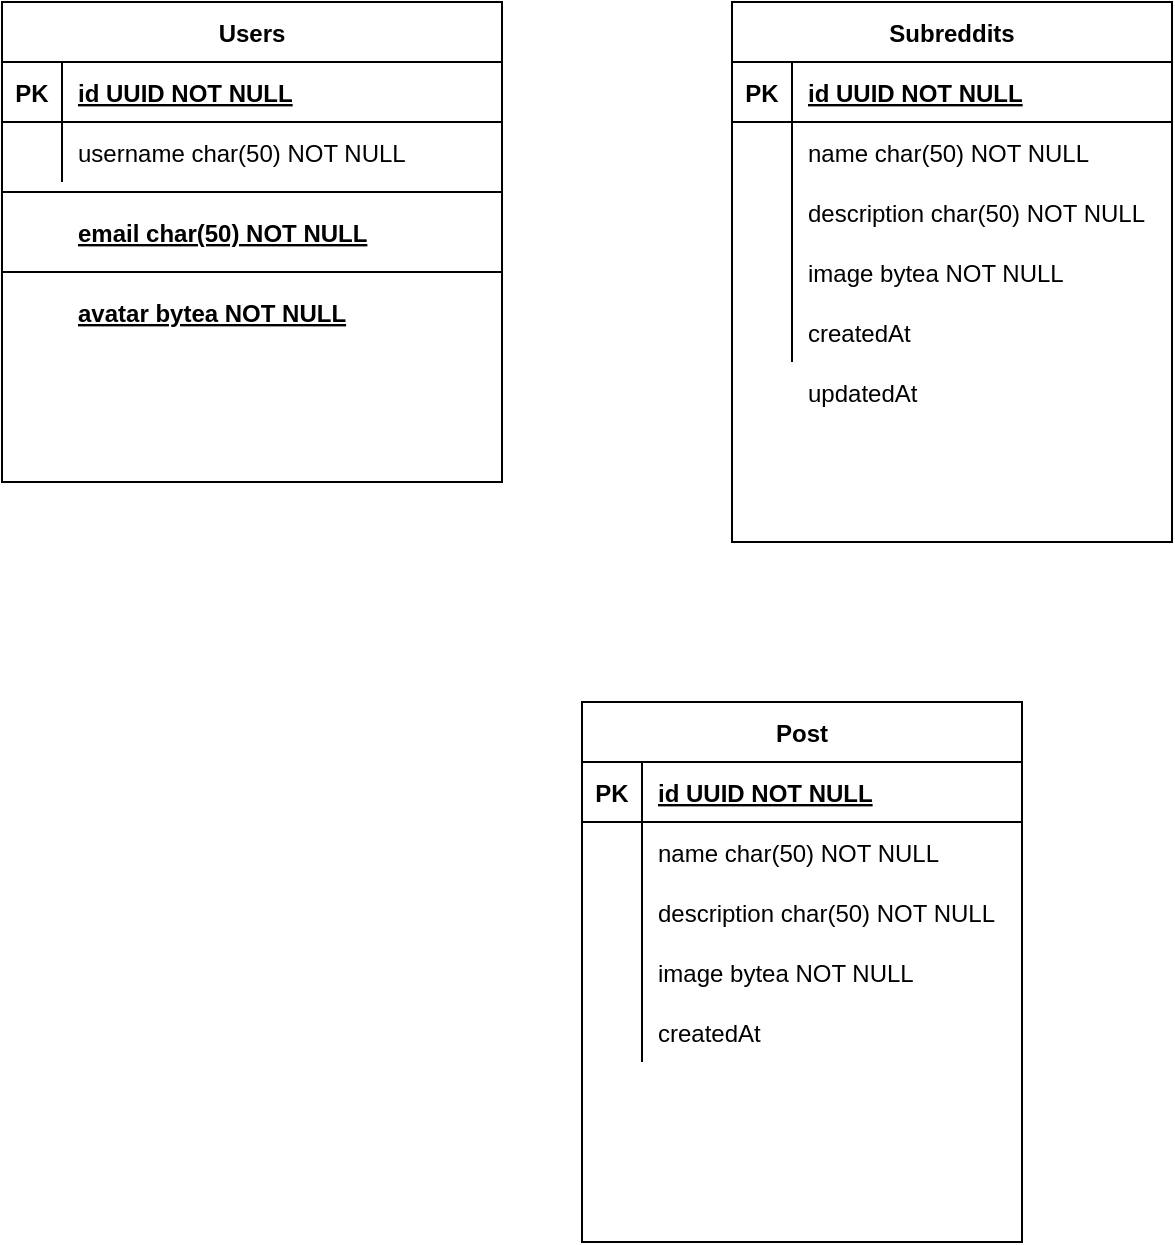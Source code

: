 <mxfile version="13.7.9" type="github">
  <diagram id="R2lEEEUBdFMjLlhIrx00" name="Page-1">
    <mxGraphModel dx="1221" dy="682" grid="1" gridSize="10" guides="1" tooltips="1" connect="1" arrows="1" fold="1" page="1" pageScale="1" pageWidth="850" pageHeight="1100" math="0" shadow="0" extFonts="Permanent Marker^https://fonts.googleapis.com/css?family=Permanent+Marker">
      <root>
        <mxCell id="0" />
        <mxCell id="1" parent="0" />
        <mxCell id="C-vyLk0tnHw3VtMMgP7b-23" value="Users" style="shape=table;startSize=30;container=1;collapsible=1;childLayout=tableLayout;fixedRows=1;rowLines=0;fontStyle=1;align=center;resizeLast=1;" parent="1" vertex="1">
          <mxGeometry x="60" y="110" width="250" height="240" as="geometry">
            <mxRectangle x="60" y="110" width="70" height="30" as="alternateBounds" />
          </mxGeometry>
        </mxCell>
        <mxCell id="C-vyLk0tnHw3VtMMgP7b-24" value="" style="shape=partialRectangle;collapsible=0;dropTarget=0;pointerEvents=0;fillColor=none;points=[[0,0.5],[1,0.5]];portConstraint=eastwest;top=0;left=0;right=0;bottom=1;" parent="C-vyLk0tnHw3VtMMgP7b-23" vertex="1">
          <mxGeometry y="30" width="250" height="30" as="geometry" />
        </mxCell>
        <mxCell id="C-vyLk0tnHw3VtMMgP7b-25" value="PK" style="shape=partialRectangle;overflow=hidden;connectable=0;fillColor=none;top=0;left=0;bottom=0;right=0;fontStyle=1;" parent="C-vyLk0tnHw3VtMMgP7b-24" vertex="1">
          <mxGeometry width="30" height="30" as="geometry" />
        </mxCell>
        <mxCell id="C-vyLk0tnHw3VtMMgP7b-26" value="id UUID NOT NULL " style="shape=partialRectangle;overflow=hidden;connectable=0;fillColor=none;top=0;left=0;bottom=0;right=0;align=left;spacingLeft=6;fontStyle=5;" parent="C-vyLk0tnHw3VtMMgP7b-24" vertex="1">
          <mxGeometry x="30" width="220" height="30" as="geometry" />
        </mxCell>
        <mxCell id="C-vyLk0tnHw3VtMMgP7b-27" value="" style="shape=partialRectangle;collapsible=0;dropTarget=0;pointerEvents=0;fillColor=none;points=[[0,0.5],[1,0.5]];portConstraint=eastwest;top=0;left=0;right=0;bottom=0;" parent="C-vyLk0tnHw3VtMMgP7b-23" vertex="1">
          <mxGeometry y="60" width="250" height="30" as="geometry" />
        </mxCell>
        <mxCell id="C-vyLk0tnHw3VtMMgP7b-28" value="" style="shape=partialRectangle;overflow=hidden;connectable=0;fillColor=none;top=0;left=0;bottom=0;right=0;" parent="C-vyLk0tnHw3VtMMgP7b-27" vertex="1">
          <mxGeometry width="30" height="30" as="geometry" />
        </mxCell>
        <mxCell id="C-vyLk0tnHw3VtMMgP7b-29" value="username char(50) NOT NULL" style="shape=partialRectangle;overflow=hidden;connectable=0;fillColor=none;top=0;left=0;bottom=0;right=0;align=left;spacingLeft=6;" parent="C-vyLk0tnHw3VtMMgP7b-27" vertex="1">
          <mxGeometry x="30" width="220" height="30" as="geometry" />
        </mxCell>
        <mxCell id="qoa4ilQgaidVr58dSebY-2" value="" style="line;strokeWidth=1;rotatable=0;dashed=0;labelPosition=right;align=left;verticalAlign=middle;spacingTop=0;spacingLeft=6;points=[];portConstraint=eastwest;fillColor=none;" vertex="1" parent="1">
          <mxGeometry x="60" y="200" width="250" height="10" as="geometry" />
        </mxCell>
        <mxCell id="qoa4ilQgaidVr58dSebY-3" value="email char(50) NOT NULL" style="shape=partialRectangle;overflow=hidden;connectable=0;top=0;left=0;bottom=0;right=0;align=left;spacingLeft=6;fontStyle=5;fillColor=none;strokeWidth=9;" vertex="1" parent="1">
          <mxGeometry x="90" y="210" width="220" height="30" as="geometry" />
        </mxCell>
        <mxCell id="qoa4ilQgaidVr58dSebY-4" value="" style="line;strokeWidth=1;rotatable=0;dashed=0;labelPosition=right;align=left;verticalAlign=middle;spacingTop=0;spacingLeft=6;points=[];portConstraint=eastwest;fillColor=none;" vertex="1" parent="1">
          <mxGeometry x="60" y="240" width="250" height="10" as="geometry" />
        </mxCell>
        <mxCell id="qoa4ilQgaidVr58dSebY-5" value="avatar bytea NOT NULL" style="shape=partialRectangle;overflow=hidden;connectable=0;top=0;left=0;bottom=0;right=0;align=left;spacingLeft=6;fontStyle=5;fillColor=none;strokeWidth=9;" vertex="1" parent="1">
          <mxGeometry x="90" y="250" width="220" height="30" as="geometry" />
        </mxCell>
        <mxCell id="qoa4ilQgaidVr58dSebY-6" value="Subreddits" style="shape=table;startSize=30;container=1;collapsible=1;childLayout=tableLayout;fixedRows=1;rowLines=0;fontStyle=1;align=center;resizeLast=1;strokeWidth=1;fillColor=none;" vertex="1" parent="1">
          <mxGeometry x="425" y="110" width="220" height="270" as="geometry" />
        </mxCell>
        <mxCell id="qoa4ilQgaidVr58dSebY-7" value="" style="shape=partialRectangle;collapsible=0;dropTarget=0;pointerEvents=0;fillColor=none;top=0;left=0;bottom=1;right=0;points=[[0,0.5],[1,0.5]];portConstraint=eastwest;" vertex="1" parent="qoa4ilQgaidVr58dSebY-6">
          <mxGeometry y="30" width="220" height="30" as="geometry" />
        </mxCell>
        <mxCell id="qoa4ilQgaidVr58dSebY-8" value="PK" style="shape=partialRectangle;connectable=0;fillColor=none;top=0;left=0;bottom=0;right=0;fontStyle=1;overflow=hidden;" vertex="1" parent="qoa4ilQgaidVr58dSebY-7">
          <mxGeometry width="30" height="30" as="geometry" />
        </mxCell>
        <mxCell id="qoa4ilQgaidVr58dSebY-9" value="id UUID NOT NULL" style="shape=partialRectangle;connectable=0;fillColor=none;top=0;left=0;bottom=0;right=0;align=left;spacingLeft=6;fontStyle=5;overflow=hidden;" vertex="1" parent="qoa4ilQgaidVr58dSebY-7">
          <mxGeometry x="30" width="190" height="30" as="geometry" />
        </mxCell>
        <mxCell id="qoa4ilQgaidVr58dSebY-10" value="" style="shape=partialRectangle;collapsible=0;dropTarget=0;pointerEvents=0;fillColor=none;top=0;left=0;bottom=0;right=0;points=[[0,0.5],[1,0.5]];portConstraint=eastwest;" vertex="1" parent="qoa4ilQgaidVr58dSebY-6">
          <mxGeometry y="60" width="220" height="30" as="geometry" />
        </mxCell>
        <mxCell id="qoa4ilQgaidVr58dSebY-11" value="" style="shape=partialRectangle;connectable=0;fillColor=none;top=0;left=0;bottom=0;right=0;editable=1;overflow=hidden;" vertex="1" parent="qoa4ilQgaidVr58dSebY-10">
          <mxGeometry width="30" height="30" as="geometry" />
        </mxCell>
        <mxCell id="qoa4ilQgaidVr58dSebY-12" value="name char(50) NOT NULL" style="shape=partialRectangle;connectable=0;fillColor=none;top=0;left=0;bottom=0;right=0;align=left;spacingLeft=6;overflow=hidden;" vertex="1" parent="qoa4ilQgaidVr58dSebY-10">
          <mxGeometry x="30" width="190" height="30" as="geometry" />
        </mxCell>
        <mxCell id="qoa4ilQgaidVr58dSebY-19" value="" style="shape=partialRectangle;collapsible=0;dropTarget=0;pointerEvents=0;fillColor=none;top=0;left=0;bottom=0;right=0;points=[[0,0.5],[1,0.5]];portConstraint=eastwest;" vertex="1" parent="qoa4ilQgaidVr58dSebY-6">
          <mxGeometry y="90" width="220" height="30" as="geometry" />
        </mxCell>
        <mxCell id="qoa4ilQgaidVr58dSebY-20" value="" style="shape=partialRectangle;connectable=0;fillColor=none;top=0;left=0;bottom=0;right=0;editable=1;overflow=hidden;" vertex="1" parent="qoa4ilQgaidVr58dSebY-19">
          <mxGeometry width="30" height="30" as="geometry" />
        </mxCell>
        <mxCell id="qoa4ilQgaidVr58dSebY-21" value="description char(50) NOT NULL" style="shape=partialRectangle;connectable=0;fillColor=none;top=0;left=0;bottom=0;right=0;align=left;spacingLeft=6;overflow=hidden;" vertex="1" parent="qoa4ilQgaidVr58dSebY-19">
          <mxGeometry x="30" width="190" height="30" as="geometry" />
        </mxCell>
        <mxCell id="qoa4ilQgaidVr58dSebY-13" value="" style="shape=partialRectangle;collapsible=0;dropTarget=0;pointerEvents=0;fillColor=none;top=0;left=0;bottom=0;right=0;points=[[0,0.5],[1,0.5]];portConstraint=eastwest;" vertex="1" parent="qoa4ilQgaidVr58dSebY-6">
          <mxGeometry y="120" width="220" height="30" as="geometry" />
        </mxCell>
        <mxCell id="qoa4ilQgaidVr58dSebY-14" value="" style="shape=partialRectangle;connectable=0;fillColor=none;top=0;left=0;bottom=0;right=0;editable=1;overflow=hidden;" vertex="1" parent="qoa4ilQgaidVr58dSebY-13">
          <mxGeometry width="30" height="30" as="geometry" />
        </mxCell>
        <mxCell id="qoa4ilQgaidVr58dSebY-15" value="image bytea NOT NULL" style="shape=partialRectangle;connectable=0;fillColor=none;top=0;left=0;bottom=0;right=0;align=left;spacingLeft=6;overflow=hidden;" vertex="1" parent="qoa4ilQgaidVr58dSebY-13">
          <mxGeometry x="30" width="190" height="30" as="geometry" />
        </mxCell>
        <mxCell id="qoa4ilQgaidVr58dSebY-16" value="" style="shape=partialRectangle;collapsible=0;dropTarget=0;pointerEvents=0;fillColor=none;top=0;left=0;bottom=0;right=0;points=[[0,0.5],[1,0.5]];portConstraint=eastwest;" vertex="1" parent="qoa4ilQgaidVr58dSebY-6">
          <mxGeometry y="150" width="220" height="30" as="geometry" />
        </mxCell>
        <mxCell id="qoa4ilQgaidVr58dSebY-17" value="" style="shape=partialRectangle;connectable=0;fillColor=none;top=0;left=0;bottom=0;right=0;editable=1;overflow=hidden;" vertex="1" parent="qoa4ilQgaidVr58dSebY-16">
          <mxGeometry width="30" height="30" as="geometry" />
        </mxCell>
        <mxCell id="qoa4ilQgaidVr58dSebY-18" value="createdAt " style="shape=partialRectangle;connectable=0;fillColor=none;top=0;left=0;bottom=0;right=0;align=left;spacingLeft=6;overflow=hidden;" vertex="1" parent="qoa4ilQgaidVr58dSebY-16">
          <mxGeometry x="30" width="190" height="30" as="geometry" />
        </mxCell>
        <mxCell id="qoa4ilQgaidVr58dSebY-22" value="" style="shape=partialRectangle;collapsible=0;dropTarget=0;pointerEvents=0;fillColor=none;top=0;left=0;bottom=0;right=0;points=[[0,0.5],[1,0.5]];portConstraint=eastwest;" vertex="1" parent="1">
          <mxGeometry x="425" y="290" width="220" height="30" as="geometry" />
        </mxCell>
        <mxCell id="qoa4ilQgaidVr58dSebY-23" value="" style="shape=partialRectangle;connectable=0;fillColor=none;top=0;left=0;bottom=0;right=0;editable=1;overflow=hidden;" vertex="1" parent="qoa4ilQgaidVr58dSebY-22">
          <mxGeometry width="30" height="30" as="geometry" />
        </mxCell>
        <mxCell id="qoa4ilQgaidVr58dSebY-24" value="updatedAt" style="shape=partialRectangle;connectable=0;fillColor=none;top=0;left=0;bottom=0;right=0;align=left;spacingLeft=6;overflow=hidden;" vertex="1" parent="qoa4ilQgaidVr58dSebY-22">
          <mxGeometry x="30" width="190" height="30" as="geometry" />
        </mxCell>
        <mxCell id="qoa4ilQgaidVr58dSebY-25" value="Post" style="shape=table;startSize=30;container=1;collapsible=1;childLayout=tableLayout;fixedRows=1;rowLines=0;fontStyle=1;align=center;resizeLast=1;strokeWidth=1;fillColor=none;" vertex="1" parent="1">
          <mxGeometry x="350" y="460" width="220" height="270" as="geometry" />
        </mxCell>
        <mxCell id="qoa4ilQgaidVr58dSebY-26" value="" style="shape=partialRectangle;collapsible=0;dropTarget=0;pointerEvents=0;fillColor=none;top=0;left=0;bottom=1;right=0;points=[[0,0.5],[1,0.5]];portConstraint=eastwest;" vertex="1" parent="qoa4ilQgaidVr58dSebY-25">
          <mxGeometry y="30" width="220" height="30" as="geometry" />
        </mxCell>
        <mxCell id="qoa4ilQgaidVr58dSebY-27" value="PK" style="shape=partialRectangle;connectable=0;fillColor=none;top=0;left=0;bottom=0;right=0;fontStyle=1;overflow=hidden;" vertex="1" parent="qoa4ilQgaidVr58dSebY-26">
          <mxGeometry width="30" height="30" as="geometry" />
        </mxCell>
        <mxCell id="qoa4ilQgaidVr58dSebY-28" value="id UUID NOT NULL" style="shape=partialRectangle;connectable=0;fillColor=none;top=0;left=0;bottom=0;right=0;align=left;spacingLeft=6;fontStyle=5;overflow=hidden;" vertex="1" parent="qoa4ilQgaidVr58dSebY-26">
          <mxGeometry x="30" width="190" height="30" as="geometry" />
        </mxCell>
        <mxCell id="qoa4ilQgaidVr58dSebY-29" value="" style="shape=partialRectangle;collapsible=0;dropTarget=0;pointerEvents=0;fillColor=none;top=0;left=0;bottom=0;right=0;points=[[0,0.5],[1,0.5]];portConstraint=eastwest;" vertex="1" parent="qoa4ilQgaidVr58dSebY-25">
          <mxGeometry y="60" width="220" height="30" as="geometry" />
        </mxCell>
        <mxCell id="qoa4ilQgaidVr58dSebY-30" value="" style="shape=partialRectangle;connectable=0;fillColor=none;top=0;left=0;bottom=0;right=0;editable=1;overflow=hidden;" vertex="1" parent="qoa4ilQgaidVr58dSebY-29">
          <mxGeometry width="30" height="30" as="geometry" />
        </mxCell>
        <mxCell id="qoa4ilQgaidVr58dSebY-31" value="name char(50) NOT NULL" style="shape=partialRectangle;connectable=0;fillColor=none;top=0;left=0;bottom=0;right=0;align=left;spacingLeft=6;overflow=hidden;" vertex="1" parent="qoa4ilQgaidVr58dSebY-29">
          <mxGeometry x="30" width="190" height="30" as="geometry" />
        </mxCell>
        <mxCell id="qoa4ilQgaidVr58dSebY-32" value="" style="shape=partialRectangle;collapsible=0;dropTarget=0;pointerEvents=0;fillColor=none;top=0;left=0;bottom=0;right=0;points=[[0,0.5],[1,0.5]];portConstraint=eastwest;" vertex="1" parent="qoa4ilQgaidVr58dSebY-25">
          <mxGeometry y="90" width="220" height="30" as="geometry" />
        </mxCell>
        <mxCell id="qoa4ilQgaidVr58dSebY-33" value="" style="shape=partialRectangle;connectable=0;fillColor=none;top=0;left=0;bottom=0;right=0;editable=1;overflow=hidden;" vertex="1" parent="qoa4ilQgaidVr58dSebY-32">
          <mxGeometry width="30" height="30" as="geometry" />
        </mxCell>
        <mxCell id="qoa4ilQgaidVr58dSebY-34" value="description char(50) NOT NULL" style="shape=partialRectangle;connectable=0;fillColor=none;top=0;left=0;bottom=0;right=0;align=left;spacingLeft=6;overflow=hidden;" vertex="1" parent="qoa4ilQgaidVr58dSebY-32">
          <mxGeometry x="30" width="190" height="30" as="geometry" />
        </mxCell>
        <mxCell id="qoa4ilQgaidVr58dSebY-35" value="" style="shape=partialRectangle;collapsible=0;dropTarget=0;pointerEvents=0;fillColor=none;top=0;left=0;bottom=0;right=0;points=[[0,0.5],[1,0.5]];portConstraint=eastwest;" vertex="1" parent="qoa4ilQgaidVr58dSebY-25">
          <mxGeometry y="120" width="220" height="30" as="geometry" />
        </mxCell>
        <mxCell id="qoa4ilQgaidVr58dSebY-36" value="" style="shape=partialRectangle;connectable=0;fillColor=none;top=0;left=0;bottom=0;right=0;editable=1;overflow=hidden;" vertex="1" parent="qoa4ilQgaidVr58dSebY-35">
          <mxGeometry width="30" height="30" as="geometry" />
        </mxCell>
        <mxCell id="qoa4ilQgaidVr58dSebY-37" value="image bytea NOT NULL" style="shape=partialRectangle;connectable=0;fillColor=none;top=0;left=0;bottom=0;right=0;align=left;spacingLeft=6;overflow=hidden;" vertex="1" parent="qoa4ilQgaidVr58dSebY-35">
          <mxGeometry x="30" width="190" height="30" as="geometry" />
        </mxCell>
        <mxCell id="qoa4ilQgaidVr58dSebY-38" value="" style="shape=partialRectangle;collapsible=0;dropTarget=0;pointerEvents=0;fillColor=none;top=0;left=0;bottom=0;right=0;points=[[0,0.5],[1,0.5]];portConstraint=eastwest;" vertex="1" parent="qoa4ilQgaidVr58dSebY-25">
          <mxGeometry y="150" width="220" height="30" as="geometry" />
        </mxCell>
        <mxCell id="qoa4ilQgaidVr58dSebY-39" value="" style="shape=partialRectangle;connectable=0;fillColor=none;top=0;left=0;bottom=0;right=0;editable=1;overflow=hidden;" vertex="1" parent="qoa4ilQgaidVr58dSebY-38">
          <mxGeometry width="30" height="30" as="geometry" />
        </mxCell>
        <mxCell id="qoa4ilQgaidVr58dSebY-40" value="createdAt " style="shape=partialRectangle;connectable=0;fillColor=none;top=0;left=0;bottom=0;right=0;align=left;spacingLeft=6;overflow=hidden;" vertex="1" parent="qoa4ilQgaidVr58dSebY-38">
          <mxGeometry x="30" width="190" height="30" as="geometry" />
        </mxCell>
      </root>
    </mxGraphModel>
  </diagram>
</mxfile>
